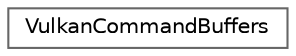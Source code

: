 digraph "Иерархия классов. Графический вид."
{
 // LATEX_PDF_SIZE
  bgcolor="transparent";
  edge [fontname=Helvetica,fontsize=10,labelfontname=Helvetica,labelfontsize=10];
  node [fontname=Helvetica,fontsize=10,shape=box,height=0.2,width=0.4];
  rankdir="LR";
  Node0 [id="Node000000",label="VulkanCommandBuffers",height=0.2,width=0.4,color="grey40", fillcolor="white", style="filled",URL="$class_vulkan_command_buffers.html",tooltip=" "];
}
